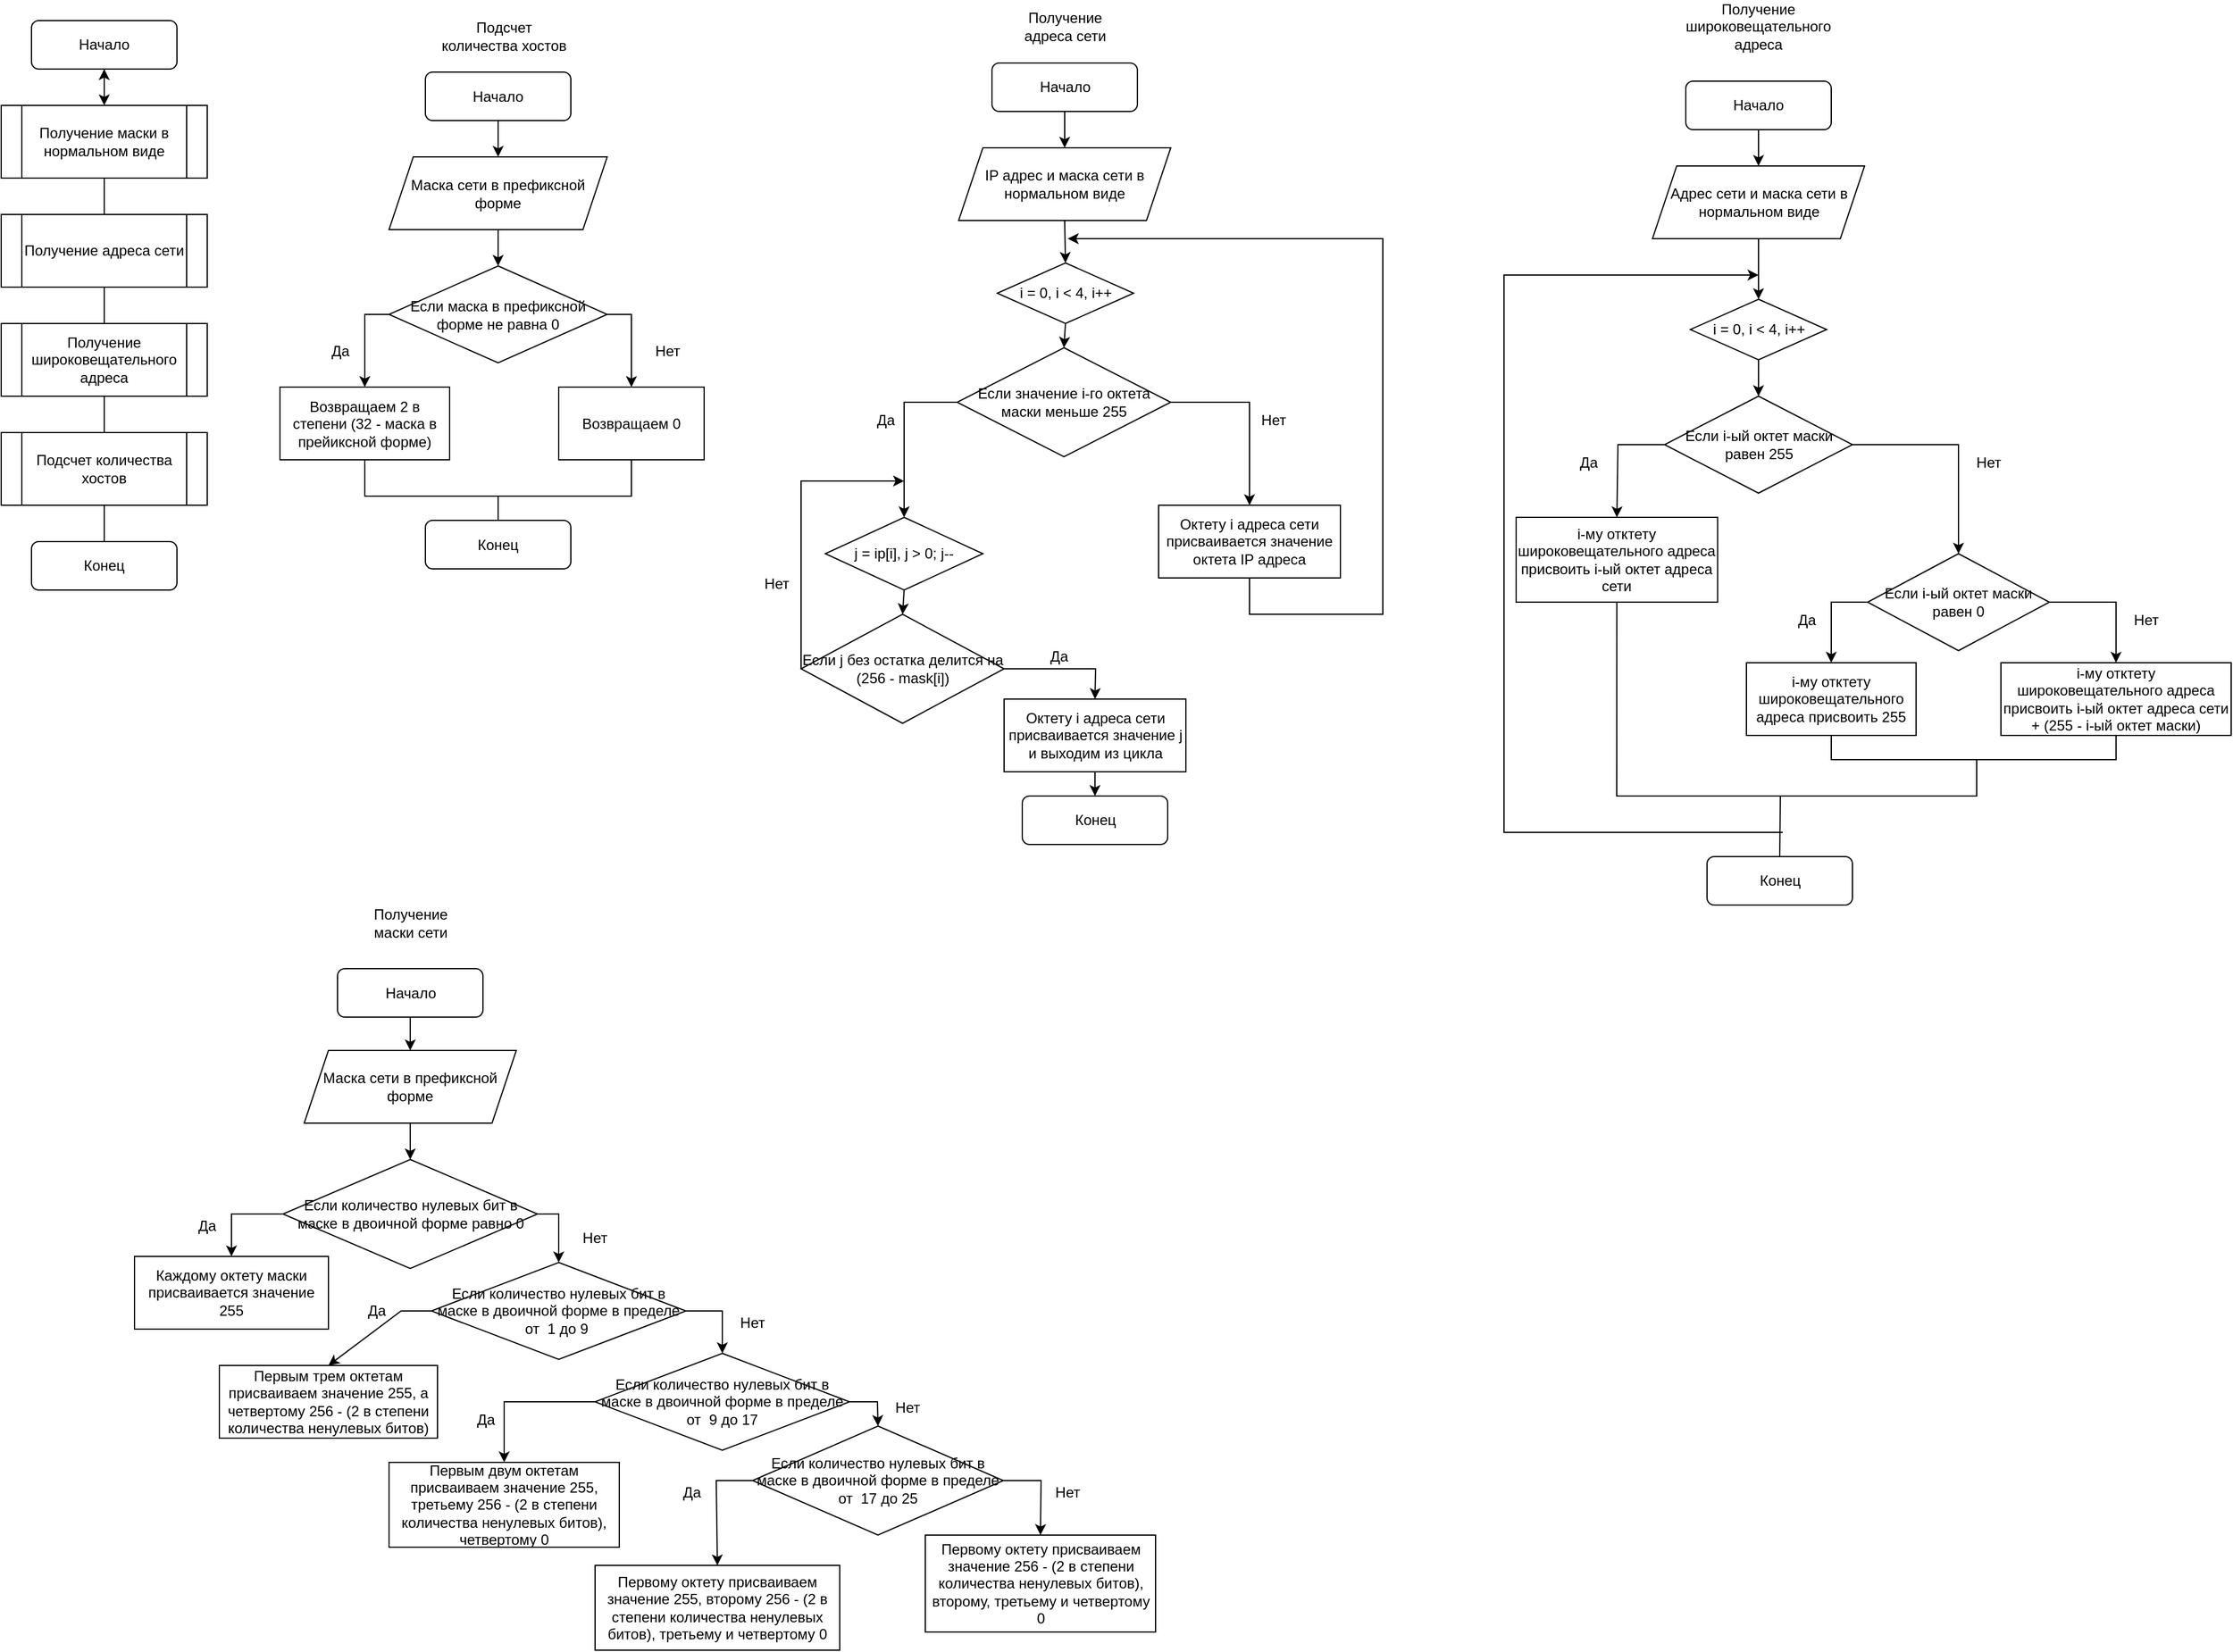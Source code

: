 <mxfile version="20.3.0" type="device"><diagram name="Page-1" id="74e2e168-ea6b-b213-b513-2b3c1d86103e"><mxGraphModel dx="1342" dy="685" grid="1" gridSize="10" guides="1" tooltips="1" connect="1" arrows="1" fold="1" page="1" pageScale="1" pageWidth="1100" pageHeight="850" background="none" math="0" shadow="0"><root><mxCell id="0"/><mxCell id="1" parent="0"/><mxCell id="Ex2SnY1r2sC1dNuO5iLn-2" value="Начало" style="rounded=1;whiteSpace=wrap;html=1;" parent="1" vertex="1"><mxGeometry x="25" y="80" width="120" height="40" as="geometry"/></mxCell><mxCell id="Ex2SnY1r2sC1dNuO5iLn-3" value="Конец" style="rounded=1;whiteSpace=wrap;html=1;" parent="1" vertex="1"><mxGeometry x="25" y="510" width="120" height="40" as="geometry"/></mxCell><mxCell id="o2jK-K7uQTUvRt9IGfOn-25" value="" style="edgeStyle=orthogonalEdgeStyle;rounded=0;orthogonalLoop=1;jettySize=auto;html=1;" parent="1" source="Ex2SnY1r2sC1dNuO5iLn-4" target="Ex2SnY1r2sC1dNuO5iLn-2" edge="1"><mxGeometry relative="1" as="geometry"/></mxCell><mxCell id="Ex2SnY1r2sC1dNuO5iLn-4" value="Получение маски в нормальном виде" style="shape=process;whiteSpace=wrap;html=1;backgroundOutline=1;" parent="1" vertex="1"><mxGeometry y="150" width="170" height="60" as="geometry"/></mxCell><mxCell id="5ubhUYd7nLgKgrZAmA33-1" value="Получение адреса сети" style="shape=process;whiteSpace=wrap;html=1;backgroundOutline=1;" parent="1" vertex="1"><mxGeometry y="240" width="170" height="60" as="geometry"/></mxCell><mxCell id="5ubhUYd7nLgKgrZAmA33-2" value="Получение широковещательного адреса" style="shape=process;whiteSpace=wrap;html=1;backgroundOutline=1;" parent="1" vertex="1"><mxGeometry y="330" width="170" height="60" as="geometry"/></mxCell><mxCell id="5ubhUYd7nLgKgrZAmA33-3" value="Подсчет количества хостов" style="shape=process;whiteSpace=wrap;html=1;backgroundOutline=1;" parent="1" vertex="1"><mxGeometry y="420" width="170" height="60" as="geometry"/></mxCell><mxCell id="o2jK-K7uQTUvRt9IGfOn-1" value="" style="endArrow=classic;html=1;rounded=0;exitX=0.5;exitY=1;exitDx=0;exitDy=0;entryX=0.5;entryY=0;entryDx=0;entryDy=0;" parent="1" source="Ex2SnY1r2sC1dNuO5iLn-2" target="Ex2SnY1r2sC1dNuO5iLn-4" edge="1"><mxGeometry width="50" height="50" relative="1" as="geometry"><mxPoint x="290" y="260" as="sourcePoint"/><mxPoint x="340" y="210" as="targetPoint"/></mxGeometry></mxCell><mxCell id="o2jK-K7uQTUvRt9IGfOn-3" value="" style="endArrow=none;html=1;rounded=0;exitX=0.5;exitY=1;exitDx=0;exitDy=0;entryX=0.5;entryY=0;entryDx=0;entryDy=0;" parent="1" source="Ex2SnY1r2sC1dNuO5iLn-4" target="5ubhUYd7nLgKgrZAmA33-1" edge="1"><mxGeometry width="50" height="50" relative="1" as="geometry"><mxPoint x="210" y="270" as="sourcePoint"/><mxPoint x="260" y="220" as="targetPoint"/></mxGeometry></mxCell><mxCell id="o2jK-K7uQTUvRt9IGfOn-6" value="" style="endArrow=none;html=1;rounded=0;exitX=0.5;exitY=1;exitDx=0;exitDy=0;" parent="1" source="5ubhUYd7nLgKgrZAmA33-1" target="5ubhUYd7nLgKgrZAmA33-2" edge="1"><mxGeometry width="50" height="50" relative="1" as="geometry"><mxPoint x="230" y="390" as="sourcePoint"/><mxPoint x="280" y="340" as="targetPoint"/></mxGeometry></mxCell><mxCell id="o2jK-K7uQTUvRt9IGfOn-7" value="" style="endArrow=none;html=1;rounded=0;exitX=0.5;exitY=1;exitDx=0;exitDy=0;entryX=0.5;entryY=0;entryDx=0;entryDy=0;" parent="1" source="5ubhUYd7nLgKgrZAmA33-2" target="5ubhUYd7nLgKgrZAmA33-3" edge="1"><mxGeometry width="50" height="50" relative="1" as="geometry"><mxPoint x="280" y="420" as="sourcePoint"/><mxPoint x="330" y="370" as="targetPoint"/></mxGeometry></mxCell><mxCell id="o2jK-K7uQTUvRt9IGfOn-8" value="Подсчет количества хостов" style="text;html=1;strokeColor=none;fillColor=none;align=center;verticalAlign=middle;whiteSpace=wrap;rounded=0;" parent="1" vertex="1"><mxGeometry x="360" y="77.5" width="110" height="30" as="geometry"/></mxCell><mxCell id="o2jK-K7uQTUvRt9IGfOn-10" value="Начало" style="rounded=1;whiteSpace=wrap;html=1;" parent="1" vertex="1"><mxGeometry x="350" y="122.5" width="120" height="40" as="geometry"/></mxCell><mxCell id="o2jK-K7uQTUvRt9IGfOn-11" value="Маска сети в префиксной форме" style="shape=parallelogram;perimeter=parallelogramPerimeter;whiteSpace=wrap;html=1;fixedSize=1;" parent="1" vertex="1"><mxGeometry x="320" y="192.5" width="180" height="60" as="geometry"/></mxCell><mxCell id="o2jK-K7uQTUvRt9IGfOn-12" value="Если маска в префиксной форме не равна 0" style="rhombus;whiteSpace=wrap;html=1;" parent="1" vertex="1"><mxGeometry x="320" y="282.5" width="180" height="80" as="geometry"/></mxCell><mxCell id="o2jK-K7uQTUvRt9IGfOn-13" value="Возвращаем 2 в степени (32 - маска в прейиксной форме)" style="rounded=0;whiteSpace=wrap;html=1;" parent="1" vertex="1"><mxGeometry x="230" y="382.5" width="140" height="60" as="geometry"/></mxCell><mxCell id="o2jK-K7uQTUvRt9IGfOn-15" value="Возвращаем 0" style="rounded=0;whiteSpace=wrap;html=1;" parent="1" vertex="1"><mxGeometry x="460" y="382.5" width="120" height="60" as="geometry"/></mxCell><mxCell id="o2jK-K7uQTUvRt9IGfOn-16" value="Получение адреса сети" style="text;html=1;strokeColor=none;fillColor=none;align=center;verticalAlign=middle;whiteSpace=wrap;rounded=0;" parent="1" vertex="1"><mxGeometry x="832.5" y="70" width="90" height="30" as="geometry"/></mxCell><mxCell id="o2jK-K7uQTUvRt9IGfOn-17" value="Начало" style="rounded=1;whiteSpace=wrap;html=1;" parent="1" vertex="1"><mxGeometry x="817.5" y="115" width="120" height="40" as="geometry"/></mxCell><mxCell id="o2jK-K7uQTUvRt9IGfOn-20" value="Конец" style="rounded=1;whiteSpace=wrap;html=1;" parent="1" vertex="1"><mxGeometry x="350" y="492.5" width="120" height="40" as="geometry"/></mxCell><mxCell id="o2jK-K7uQTUvRt9IGfOn-21" value="Конец" style="rounded=1;whiteSpace=wrap;html=1;" parent="1" vertex="1"><mxGeometry x="842.5" y="720" width="120" height="40" as="geometry"/></mxCell><mxCell id="o2jK-K7uQTUvRt9IGfOn-22" value="IP адрес и маска сети в нормальном виде" style="shape=parallelogram;perimeter=parallelogramPerimeter;whiteSpace=wrap;html=1;fixedSize=1;" parent="1" vertex="1"><mxGeometry x="790" y="185" width="175" height="60" as="geometry"/></mxCell><mxCell id="o2jK-K7uQTUvRt9IGfOn-23" value="i = 0, i &amp;lt; 4, i++" style="rhombus;whiteSpace=wrap;html=1;" parent="1" vertex="1"><mxGeometry x="821.88" y="280" width="112.5" height="50" as="geometry"/></mxCell><mxCell id="o2jK-K7uQTUvRt9IGfOn-24" value="Если значение i-го октета маски меньше 255" style="rhombus;whiteSpace=wrap;html=1;" parent="1" vertex="1"><mxGeometry x="788.75" y="350" width="176.25" height="90" as="geometry"/></mxCell><mxCell id="o2jK-K7uQTUvRt9IGfOn-26" value="" style="endArrow=classic;html=1;rounded=0;exitX=0.5;exitY=1;exitDx=0;exitDy=0;entryX=0.5;entryY=0;entryDx=0;entryDy=0;" parent="1" source="o2jK-K7uQTUvRt9IGfOn-10" target="o2jK-K7uQTUvRt9IGfOn-11" edge="1"><mxGeometry width="50" height="50" relative="1" as="geometry"><mxPoint x="540" y="202.5" as="sourcePoint"/><mxPoint x="590" y="152.5" as="targetPoint"/></mxGeometry></mxCell><mxCell id="o2jK-K7uQTUvRt9IGfOn-27" value="" style="endArrow=classic;html=1;rounded=0;exitX=0.5;exitY=1;exitDx=0;exitDy=0;entryX=0.5;entryY=0;entryDx=0;entryDy=0;" parent="1" source="o2jK-K7uQTUvRt9IGfOn-11" target="o2jK-K7uQTUvRt9IGfOn-12" edge="1"><mxGeometry width="50" height="50" relative="1" as="geometry"><mxPoint x="520" y="322.5" as="sourcePoint"/><mxPoint x="570" y="272.5" as="targetPoint"/></mxGeometry></mxCell><mxCell id="o2jK-K7uQTUvRt9IGfOn-28" value="" style="endArrow=classic;html=1;rounded=0;exitX=1;exitY=0.5;exitDx=0;exitDy=0;entryX=0.5;entryY=0;entryDx=0;entryDy=0;" parent="1" source="o2jK-K7uQTUvRt9IGfOn-12" target="o2jK-K7uQTUvRt9IGfOn-15" edge="1"><mxGeometry width="50" height="50" relative="1" as="geometry"><mxPoint x="600" y="322.5" as="sourcePoint"/><mxPoint x="650" y="272.5" as="targetPoint"/><Array as="points"><mxPoint x="520" y="322.5"/></Array></mxGeometry></mxCell><mxCell id="o2jK-K7uQTUvRt9IGfOn-29" value="" style="endArrow=classic;html=1;rounded=0;exitX=0;exitY=0.5;exitDx=0;exitDy=0;entryX=0.5;entryY=0;entryDx=0;entryDy=0;" parent="1" source="o2jK-K7uQTUvRt9IGfOn-12" target="o2jK-K7uQTUvRt9IGfOn-13" edge="1"><mxGeometry width="50" height="50" relative="1" as="geometry"><mxPoint x="210" y="332.5" as="sourcePoint"/><mxPoint x="260" y="282.5" as="targetPoint"/><Array as="points"><mxPoint x="300" y="322.5"/></Array></mxGeometry></mxCell><mxCell id="o2jK-K7uQTUvRt9IGfOn-30" value="" style="endArrow=none;html=1;rounded=0;exitX=0.5;exitY=1;exitDx=0;exitDy=0;entryX=0.5;entryY=0;entryDx=0;entryDy=0;" parent="1" source="o2jK-K7uQTUvRt9IGfOn-13" target="o2jK-K7uQTUvRt9IGfOn-20" edge="1"><mxGeometry width="50" height="50" relative="1" as="geometry"><mxPoint x="400" y="512.5" as="sourcePoint"/><mxPoint x="450" y="462.5" as="targetPoint"/><Array as="points"><mxPoint x="300" y="472.5"/><mxPoint x="410" y="472.5"/></Array></mxGeometry></mxCell><mxCell id="o2jK-K7uQTUvRt9IGfOn-31" value="" style="endArrow=none;html=1;rounded=0;exitX=0.5;exitY=1;exitDx=0;exitDy=0;entryX=0.5;entryY=0;entryDx=0;entryDy=0;" parent="1" source="o2jK-K7uQTUvRt9IGfOn-15" target="o2jK-K7uQTUvRt9IGfOn-20" edge="1"><mxGeometry width="50" height="50" relative="1" as="geometry"><mxPoint x="530" y="582.5" as="sourcePoint"/><mxPoint x="580" y="532.5" as="targetPoint"/><Array as="points"><mxPoint x="520" y="472.5"/><mxPoint x="410" y="472.5"/></Array></mxGeometry></mxCell><mxCell id="o2jK-K7uQTUvRt9IGfOn-33" value="" style="endArrow=classic;html=1;rounded=0;exitX=0.5;exitY=1;exitDx=0;exitDy=0;entryX=0.5;entryY=0;entryDx=0;entryDy=0;" parent="1" source="o2jK-K7uQTUvRt9IGfOn-17" target="o2jK-K7uQTUvRt9IGfOn-22" edge="1"><mxGeometry width="50" height="50" relative="1" as="geometry"><mxPoint x="862.5" y="335" as="sourcePoint"/><mxPoint x="912.5" y="285" as="targetPoint"/></mxGeometry></mxCell><mxCell id="o2jK-K7uQTUvRt9IGfOn-34" value="" style="endArrow=classic;html=1;rounded=0;exitX=0.5;exitY=1;exitDx=0;exitDy=0;entryX=0.5;entryY=0;entryDx=0;entryDy=0;" parent="1" source="o2jK-K7uQTUvRt9IGfOn-22" target="o2jK-K7uQTUvRt9IGfOn-23" edge="1"><mxGeometry width="50" height="50" relative="1" as="geometry"><mxPoint x="995" y="310" as="sourcePoint"/><mxPoint x="1045" y="260" as="targetPoint"/></mxGeometry></mxCell><mxCell id="o2jK-K7uQTUvRt9IGfOn-35" value="" style="endArrow=classic;html=1;rounded=0;exitX=0.5;exitY=1;exitDx=0;exitDy=0;entryX=0.5;entryY=0;entryDx=0;entryDy=0;" parent="1" source="o2jK-K7uQTUvRt9IGfOn-23" target="o2jK-K7uQTUvRt9IGfOn-24" edge="1"><mxGeometry width="50" height="50" relative="1" as="geometry"><mxPoint x="975" y="360" as="sourcePoint"/><mxPoint x="1025" y="310" as="targetPoint"/></mxGeometry></mxCell><mxCell id="o2jK-K7uQTUvRt9IGfOn-36" value="Да" style="text;html=1;strokeColor=none;fillColor=none;align=center;verticalAlign=middle;whiteSpace=wrap;rounded=0;" parent="1" vertex="1"><mxGeometry x="250" y="337.5" width="60" height="30" as="geometry"/></mxCell><mxCell id="o2jK-K7uQTUvRt9IGfOn-39" value="Нет" style="text;html=1;strokeColor=none;fillColor=none;align=center;verticalAlign=middle;whiteSpace=wrap;rounded=0;" parent="1" vertex="1"><mxGeometry x="520" y="337.5" width="60" height="30" as="geometry"/></mxCell><mxCell id="o2jK-K7uQTUvRt9IGfOn-40" value="Октету i адреса сети присваивается значение октета IP адреса" style="rounded=0;whiteSpace=wrap;html=1;" parent="1" vertex="1"><mxGeometry x="955" y="480" width="150" height="60" as="geometry"/></mxCell><mxCell id="o2jK-K7uQTUvRt9IGfOn-41" value="" style="endArrow=classic;html=1;rounded=0;exitX=1;exitY=0.5;exitDx=0;exitDy=0;entryX=0.5;entryY=0;entryDx=0;entryDy=0;" parent="1" source="o2jK-K7uQTUvRt9IGfOn-24" target="o2jK-K7uQTUvRt9IGfOn-40" edge="1"><mxGeometry width="50" height="50" relative="1" as="geometry"><mxPoint x="1135" y="400" as="sourcePoint"/><mxPoint x="1185" y="350" as="targetPoint"/><Array as="points"><mxPoint x="1030" y="395"/></Array></mxGeometry></mxCell><mxCell id="o2jK-K7uQTUvRt9IGfOn-42" value="" style="endArrow=classic;html=1;rounded=0;exitX=0;exitY=0.5;exitDx=0;exitDy=0;entryX=0.5;entryY=0;entryDx=0;entryDy=0;" parent="1" source="o2jK-K7uQTUvRt9IGfOn-24" target="o2jK-K7uQTUvRt9IGfOn-45" edge="1"><mxGeometry width="50" height="50" relative="1" as="geometry"><mxPoint x="730" y="480" as="sourcePoint"/><mxPoint x="740" y="440" as="targetPoint"/><Array as="points"><mxPoint x="745" y="395"/></Array></mxGeometry></mxCell><mxCell id="o2jK-K7uQTUvRt9IGfOn-43" value="Нет" style="text;html=1;strokeColor=none;fillColor=none;align=center;verticalAlign=middle;whiteSpace=wrap;rounded=0;" parent="1" vertex="1"><mxGeometry x="1020" y="395" width="60" height="30" as="geometry"/></mxCell><mxCell id="o2jK-K7uQTUvRt9IGfOn-44" value="Да" style="text;html=1;strokeColor=none;fillColor=none;align=center;verticalAlign=middle;whiteSpace=wrap;rounded=0;" parent="1" vertex="1"><mxGeometry x="700" y="395" width="60" height="30" as="geometry"/></mxCell><mxCell id="o2jK-K7uQTUvRt9IGfOn-45" value="j = ip[i], j &amp;gt; 0; j--" style="rhombus;whiteSpace=wrap;html=1;" parent="1" vertex="1"><mxGeometry x="680" y="490" width="130" height="60" as="geometry"/></mxCell><mxCell id="o2jK-K7uQTUvRt9IGfOn-47" value="Если j без остатка делится на (256 - mask[i])" style="rhombus;whiteSpace=wrap;html=1;" parent="1" vertex="1"><mxGeometry x="660" y="570" width="167.5" height="90" as="geometry"/></mxCell><mxCell id="o2jK-K7uQTUvRt9IGfOn-49" value="Октету i адреса сети присваивается значение j и выходим из цикла" style="rounded=0;whiteSpace=wrap;html=1;" parent="1" vertex="1"><mxGeometry x="827.5" y="640" width="150" height="60" as="geometry"/></mxCell><mxCell id="o2jK-K7uQTUvRt9IGfOn-51" value="" style="endArrow=classic;html=1;rounded=0;exitX=0.5;exitY=1;exitDx=0;exitDy=0;entryX=0.5;entryY=0;entryDx=0;entryDy=0;" parent="1" source="o2jK-K7uQTUvRt9IGfOn-45" target="o2jK-K7uQTUvRt9IGfOn-47" edge="1"><mxGeometry width="50" height="50" relative="1" as="geometry"><mxPoint x="820" y="590" as="sourcePoint"/><mxPoint x="870" y="540" as="targetPoint"/></mxGeometry></mxCell><mxCell id="o2jK-K7uQTUvRt9IGfOn-54" value="" style="endArrow=classic;html=1;rounded=0;exitX=1;exitY=0.5;exitDx=0;exitDy=0;entryX=0.5;entryY=0;entryDx=0;entryDy=0;" parent="1" source="o2jK-K7uQTUvRt9IGfOn-47" target="o2jK-K7uQTUvRt9IGfOn-49" edge="1"><mxGeometry width="50" height="50" relative="1" as="geometry"><mxPoint x="470" y="630" as="sourcePoint"/><mxPoint x="520" y="580" as="targetPoint"/><Array as="points"><mxPoint x="903" y="615"/></Array></mxGeometry></mxCell><mxCell id="o2jK-K7uQTUvRt9IGfOn-55" value="Да" style="text;html=1;strokeColor=none;fillColor=none;align=center;verticalAlign=middle;whiteSpace=wrap;rounded=0;" parent="1" vertex="1"><mxGeometry x="842.5" y="590" width="60" height="30" as="geometry"/></mxCell><mxCell id="o2jK-K7uQTUvRt9IGfOn-56" value="" style="endArrow=classic;html=1;rounded=0;exitX=0;exitY=0.5;exitDx=0;exitDy=0;" parent="1" source="o2jK-K7uQTUvRt9IGfOn-47" edge="1"><mxGeometry width="50" height="50" relative="1" as="geometry"><mxPoint x="860" y="600" as="sourcePoint"/><mxPoint x="745" y="460" as="targetPoint"/><Array as="points"><mxPoint x="660" y="460"/></Array></mxGeometry></mxCell><mxCell id="o2jK-K7uQTUvRt9IGfOn-58" value="Нет" style="text;html=1;strokeColor=none;fillColor=none;align=center;verticalAlign=middle;whiteSpace=wrap;rounded=0;" parent="1" vertex="1"><mxGeometry x="610" y="530" width="60" height="30" as="geometry"/></mxCell><mxCell id="RQiY_UEvEzpuqHzF9m0B-1" value="Получение широковещательного адреса" style="text;html=1;strokeColor=none;fillColor=none;align=center;verticalAlign=middle;whiteSpace=wrap;rounded=0;" parent="1" vertex="1"><mxGeometry x="1405" y="70" width="90" height="30" as="geometry"/></mxCell><mxCell id="RQiY_UEvEzpuqHzF9m0B-2" value="Начало" style="rounded=1;whiteSpace=wrap;html=1;" parent="1" vertex="1"><mxGeometry x="1390" y="130" width="120" height="40" as="geometry"/></mxCell><mxCell id="RQiY_UEvEzpuqHzF9m0B-3" value="Адрес сети и маска сети в нормальном виде" style="shape=parallelogram;perimeter=parallelogramPerimeter;whiteSpace=wrap;html=1;fixedSize=1;" parent="1" vertex="1"><mxGeometry x="1362.5" y="200" width="175" height="60" as="geometry"/></mxCell><mxCell id="RQiY_UEvEzpuqHzF9m0B-4" value="" style="endArrow=classic;html=1;rounded=0;exitX=0.5;exitY=1;exitDx=0;exitDy=0;" parent="1" source="o2jK-K7uQTUvRt9IGfOn-40" edge="1"><mxGeometry width="50" height="50" relative="1" as="geometry"><mxPoint x="1220" y="540" as="sourcePoint"/><mxPoint x="880" y="260" as="targetPoint"/><Array as="points"><mxPoint x="1030" y="570"/><mxPoint x="1140" y="570"/><mxPoint x="1140" y="260"/></Array></mxGeometry></mxCell><mxCell id="RQiY_UEvEzpuqHzF9m0B-5" value="Если i-ый октет маски равен 255" style="rhombus;whiteSpace=wrap;html=1;" parent="1" vertex="1"><mxGeometry x="1372.5" y="390" width="155" height="80" as="geometry"/></mxCell><mxCell id="RQiY_UEvEzpuqHzF9m0B-6" value="i = 0, i &amp;lt; 4, i++" style="rhombus;whiteSpace=wrap;html=1;" parent="1" vertex="1"><mxGeometry x="1393.75" y="310" width="112.5" height="50" as="geometry"/></mxCell><mxCell id="RQiY_UEvEzpuqHzF9m0B-7" value="" style="endArrow=classic;html=1;rounded=0;exitX=0.5;exitY=1;exitDx=0;exitDy=0;entryX=0.5;entryY=0;entryDx=0;entryDy=0;" parent="1" source="RQiY_UEvEzpuqHzF9m0B-2" target="RQiY_UEvEzpuqHzF9m0B-3" edge="1"><mxGeometry width="50" height="50" relative="1" as="geometry"><mxPoint x="1270" y="200" as="sourcePoint"/><mxPoint x="1320" y="150" as="targetPoint"/></mxGeometry></mxCell><mxCell id="RQiY_UEvEzpuqHzF9m0B-8" value="" style="endArrow=classic;html=1;rounded=0;exitX=0.5;exitY=1;exitDx=0;exitDy=0;entryX=0.5;entryY=0;entryDx=0;entryDy=0;" parent="1" source="RQiY_UEvEzpuqHzF9m0B-3" target="RQiY_UEvEzpuqHzF9m0B-6" edge="1"><mxGeometry width="50" height="50" relative="1" as="geometry"><mxPoint x="1270" y="300" as="sourcePoint"/><mxPoint x="1320" y="250" as="targetPoint"/></mxGeometry></mxCell><mxCell id="RQiY_UEvEzpuqHzF9m0B-9" value="" style="endArrow=classic;html=1;rounded=0;exitX=0.5;exitY=1;exitDx=0;exitDy=0;entryX=0.5;entryY=0;entryDx=0;entryDy=0;" parent="1" source="RQiY_UEvEzpuqHzF9m0B-6" target="RQiY_UEvEzpuqHzF9m0B-5" edge="1"><mxGeometry width="50" height="50" relative="1" as="geometry"><mxPoint x="1270" y="390" as="sourcePoint"/><mxPoint x="1320" y="340" as="targetPoint"/></mxGeometry></mxCell><mxCell id="RQiY_UEvEzpuqHzF9m0B-10" value="" style="endArrow=classic;html=1;rounded=0;exitX=0;exitY=0.5;exitDx=0;exitDy=0;entryX=0.5;entryY=0;entryDx=0;entryDy=0;" parent="1" source="RQiY_UEvEzpuqHzF9m0B-5" target="RQiY_UEvEzpuqHzF9m0B-11" edge="1"><mxGeometry width="50" height="50" relative="1" as="geometry"><mxPoint x="1320" y="500" as="sourcePoint"/><mxPoint x="1340" y="510" as="targetPoint"/><Array as="points"><mxPoint x="1334" y="430"/></Array></mxGeometry></mxCell><mxCell id="RQiY_UEvEzpuqHzF9m0B-11" value="i-му отктету широковещательного адреса присвоить i-ый октет адреса сети" style="rounded=0;whiteSpace=wrap;html=1;" parent="1" vertex="1"><mxGeometry x="1250" y="490" width="166.25" height="70" as="geometry"/></mxCell><mxCell id="RQiY_UEvEzpuqHzF9m0B-12" value="Да" style="text;html=1;strokeColor=none;fillColor=none;align=center;verticalAlign=middle;whiteSpace=wrap;rounded=0;" parent="1" vertex="1"><mxGeometry x="1280" y="430" width="60" height="30" as="geometry"/></mxCell><mxCell id="RQiY_UEvEzpuqHzF9m0B-13" value="Если i-ый октет маски равен 0" style="rhombus;whiteSpace=wrap;html=1;" parent="1" vertex="1"><mxGeometry x="1540" y="520" width="150" height="80" as="geometry"/></mxCell><mxCell id="RQiY_UEvEzpuqHzF9m0B-14" value="" style="endArrow=classic;html=1;rounded=0;exitX=1;exitY=0.5;exitDx=0;exitDy=0;entryX=0.5;entryY=0;entryDx=0;entryDy=0;" parent="1" source="RQiY_UEvEzpuqHzF9m0B-5" target="RQiY_UEvEzpuqHzF9m0B-13" edge="1"><mxGeometry width="50" height="50" relative="1" as="geometry"><mxPoint x="1570" y="440" as="sourcePoint"/><mxPoint x="1620" y="390" as="targetPoint"/><Array as="points"><mxPoint x="1615" y="430"/></Array></mxGeometry></mxCell><mxCell id="RQiY_UEvEzpuqHzF9m0B-15" value="Нет" style="text;html=1;strokeColor=none;fillColor=none;align=center;verticalAlign=middle;whiteSpace=wrap;rounded=0;" parent="1" vertex="1"><mxGeometry x="1610" y="430" width="60" height="30" as="geometry"/></mxCell><mxCell id="RQiY_UEvEzpuqHzF9m0B-16" value="" style="endArrow=classic;html=1;rounded=0;exitX=0;exitY=0.5;exitDx=0;exitDy=0;entryX=0.5;entryY=0;entryDx=0;entryDy=0;" parent="1" source="RQiY_UEvEzpuqHzF9m0B-13" target="RQiY_UEvEzpuqHzF9m0B-18" edge="1"><mxGeometry width="50" height="50" relative="1" as="geometry"><mxPoint x="1500" y="650" as="sourcePoint"/><mxPoint x="1510" y="650" as="targetPoint"/><Array as="points"><mxPoint x="1510" y="560"/></Array></mxGeometry></mxCell><mxCell id="RQiY_UEvEzpuqHzF9m0B-17" value="" style="endArrow=classic;html=1;rounded=0;exitX=1;exitY=0.5;exitDx=0;exitDy=0;entryX=0.5;entryY=0;entryDx=0;entryDy=0;" parent="1" source="RQiY_UEvEzpuqHzF9m0B-13" target="d8Al8UKKFzt-fsGK1zT9-1" edge="1"><mxGeometry width="50" height="50" relative="1" as="geometry"><mxPoint x="1680" y="710" as="sourcePoint"/><mxPoint x="1745" y="610" as="targetPoint"/><Array as="points"><mxPoint x="1745" y="560"/></Array></mxGeometry></mxCell><mxCell id="RQiY_UEvEzpuqHzF9m0B-18" value="i-му отктету широковещательного адреса присвоить 255" style="rounded=0;whiteSpace=wrap;html=1;" parent="1" vertex="1"><mxGeometry x="1440" y="610" width="140" height="60" as="geometry"/></mxCell><mxCell id="RQiY_UEvEzpuqHzF9m0B-20" value="Да" style="text;html=1;strokeColor=none;fillColor=none;align=center;verticalAlign=middle;whiteSpace=wrap;rounded=0;" parent="1" vertex="1"><mxGeometry x="1460" y="560" width="60" height="30" as="geometry"/></mxCell><mxCell id="RQiY_UEvEzpuqHzF9m0B-21" value="Нет" style="text;html=1;strokeColor=none;fillColor=none;align=center;verticalAlign=middle;whiteSpace=wrap;rounded=0;" parent="1" vertex="1"><mxGeometry x="1740" y="560" width="60" height="30" as="geometry"/></mxCell><mxCell id="RQiY_UEvEzpuqHzF9m0B-22" value="Конец" style="rounded=1;whiteSpace=wrap;html=1;" parent="1" vertex="1"><mxGeometry x="1407.5" y="770" width="120" height="40" as="geometry"/></mxCell><mxCell id="RQiY_UEvEzpuqHzF9m0B-23" value="" style="endArrow=none;html=1;rounded=0;exitX=0.5;exitY=1;exitDx=0;exitDy=0;entryX=0.5;entryY=0;entryDx=0;entryDy=0;" parent="1" source="RQiY_UEvEzpuqHzF9m0B-11" target="RQiY_UEvEzpuqHzF9m0B-22" edge="1"><mxGeometry width="50" height="50" relative="1" as="geometry"><mxPoint x="1180" y="710" as="sourcePoint"/><mxPoint x="1230" y="660" as="targetPoint"/><Array as="points"><mxPoint x="1333" y="720"/><mxPoint x="1468" y="720"/></Array></mxGeometry></mxCell><mxCell id="RQiY_UEvEzpuqHzF9m0B-25" value="" style="endArrow=none;html=1;rounded=0;exitX=0.5;exitY=1;exitDx=0;exitDy=0;entryX=0.5;entryY=0;entryDx=0;entryDy=0;" parent="1" source="5ubhUYd7nLgKgrZAmA33-3" target="Ex2SnY1r2sC1dNuO5iLn-3" edge="1"><mxGeometry width="50" height="50" relative="1" as="geometry"><mxPoint x="540" y="610" as="sourcePoint"/><mxPoint x="590" y="560" as="targetPoint"/></mxGeometry></mxCell><mxCell id="RQiY_UEvEzpuqHzF9m0B-26" value="" style="endArrow=none;html=1;rounded=0;exitX=0.5;exitY=1;exitDx=0;exitDy=0;" parent="1" source="d8Al8UKKFzt-fsGK1zT9-1" edge="1"><mxGeometry width="50" height="50" relative="1" as="geometry"><mxPoint x="1745" y="670" as="sourcePoint"/><mxPoint x="1460" y="720" as="targetPoint"/><Array as="points"><mxPoint x="1745" y="690"/><mxPoint x="1630" y="690"/><mxPoint x="1630" y="720"/></Array></mxGeometry></mxCell><mxCell id="RQiY_UEvEzpuqHzF9m0B-27" value="" style="endArrow=classic;html=1;rounded=0;" parent="1" edge="1"><mxGeometry width="50" height="50" relative="1" as="geometry"><mxPoint x="1470" y="750" as="sourcePoint"/><mxPoint x="1450" y="290" as="targetPoint"/><Array as="points"><mxPoint x="1240" y="750"/><mxPoint x="1240" y="290"/></Array></mxGeometry></mxCell><mxCell id="RQiY_UEvEzpuqHzF9m0B-30" value="" style="endArrow=none;html=1;rounded=0;exitX=0.5;exitY=1;exitDx=0;exitDy=0;" parent="1" source="RQiY_UEvEzpuqHzF9m0B-18" edge="1"><mxGeometry width="50" height="50" relative="1" as="geometry"><mxPoint x="1600" y="810" as="sourcePoint"/><mxPoint x="1630" y="690" as="targetPoint"/><Array as="points"><mxPoint x="1510" y="690"/></Array></mxGeometry></mxCell><mxCell id="FxIFwPnxs7dNNlZMH_37-4" value="Получение маски сети" style="text;html=1;strokeColor=none;fillColor=none;align=center;verticalAlign=middle;whiteSpace=wrap;rounded=0;" parent="1" vertex="1"><mxGeometry x="292.5" y="810" width="90" height="30" as="geometry"/></mxCell><mxCell id="FxIFwPnxs7dNNlZMH_37-5" value="Начало" style="rounded=1;whiteSpace=wrap;html=1;" parent="1" vertex="1"><mxGeometry x="277.5" y="862.5" width="120" height="40" as="geometry"/></mxCell><mxCell id="FxIFwPnxs7dNNlZMH_37-6" value="Маска сети в префиксной форме" style="shape=parallelogram;perimeter=parallelogramPerimeter;whiteSpace=wrap;html=1;fixedSize=1;" parent="1" vertex="1"><mxGeometry x="250" y="930" width="175" height="60" as="geometry"/></mxCell><mxCell id="FxIFwPnxs7dNNlZMH_37-7" value="" style="endArrow=classic;html=1;rounded=0;exitX=0.5;exitY=1;exitDx=0;exitDy=0;entryX=0.5;entryY=0;entryDx=0;entryDy=0;" parent="1" source="FxIFwPnxs7dNNlZMH_37-5" target="FxIFwPnxs7dNNlZMH_37-6" edge="1"><mxGeometry width="50" height="50" relative="1" as="geometry"><mxPoint x="347.5" y="1090" as="sourcePoint"/><mxPoint x="397.5" y="1040" as="targetPoint"/></mxGeometry></mxCell><mxCell id="FxIFwPnxs7dNNlZMH_37-8" value="Если количество нулевых бит в маске в двоичной форме равно 0" style="rhombus;whiteSpace=wrap;html=1;" parent="1" vertex="1"><mxGeometry x="232.5" y="1020" width="210" height="90" as="geometry"/></mxCell><mxCell id="FxIFwPnxs7dNNlZMH_37-9" value="" style="endArrow=classic;html=1;rounded=0;exitX=0.5;exitY=1;exitDx=0;exitDy=0;entryX=0.5;entryY=0;entryDx=0;entryDy=0;" parent="1" source="FxIFwPnxs7dNNlZMH_37-6" target="FxIFwPnxs7dNNlZMH_37-8" edge="1"><mxGeometry width="50" height="50" relative="1" as="geometry"><mxPoint x="110" y="1100" as="sourcePoint"/><mxPoint x="160" y="1050" as="targetPoint"/></mxGeometry></mxCell><mxCell id="FxIFwPnxs7dNNlZMH_37-10" value="Каждому октету маски присваивается значение 255" style="rounded=0;whiteSpace=wrap;html=1;" parent="1" vertex="1"><mxGeometry x="110" y="1100" width="160" height="60" as="geometry"/></mxCell><mxCell id="FxIFwPnxs7dNNlZMH_37-11" value="Если количество нулевых бит в маске в двоичной форме в пределе от&amp;nbsp; 1 до 9&amp;nbsp;" style="rhombus;whiteSpace=wrap;html=1;" parent="1" vertex="1"><mxGeometry x="355" y="1105" width="210" height="80" as="geometry"/></mxCell><mxCell id="FxIFwPnxs7dNNlZMH_37-12" value="" style="endArrow=classic;html=1;rounded=0;exitX=1;exitY=0.5;exitDx=0;exitDy=0;entryX=0.5;entryY=0;entryDx=0;entryDy=0;" parent="1" source="FxIFwPnxs7dNNlZMH_37-8" target="FxIFwPnxs7dNNlZMH_37-11" edge="1"><mxGeometry width="50" height="50" relative="1" as="geometry"><mxPoint x="540" y="1070" as="sourcePoint"/><mxPoint x="590" y="1020" as="targetPoint"/><Array as="points"><mxPoint x="460" y="1065"/></Array></mxGeometry></mxCell><mxCell id="FxIFwPnxs7dNNlZMH_37-13" value="Нет" style="text;html=1;strokeColor=none;fillColor=none;align=center;verticalAlign=middle;whiteSpace=wrap;rounded=0;" parent="1" vertex="1"><mxGeometry x="460" y="1070" width="60" height="30" as="geometry"/></mxCell><mxCell id="FxIFwPnxs7dNNlZMH_37-14" value="" style="endArrow=classic;html=1;rounded=0;exitX=0;exitY=0.5;exitDx=0;exitDy=0;entryX=0.5;entryY=0;entryDx=0;entryDy=0;" parent="1" source="FxIFwPnxs7dNNlZMH_37-8" target="FxIFwPnxs7dNNlZMH_37-10" edge="1"><mxGeometry width="50" height="50" relative="1" as="geometry"><mxPoint x="80" y="1050" as="sourcePoint"/><mxPoint x="130" y="1000" as="targetPoint"/><Array as="points"><mxPoint x="190" y="1065"/></Array></mxGeometry></mxCell><mxCell id="FxIFwPnxs7dNNlZMH_37-15" value="Да" style="text;html=1;strokeColor=none;fillColor=none;align=center;verticalAlign=middle;whiteSpace=wrap;rounded=0;" parent="1" vertex="1"><mxGeometry x="140" y="1060" width="60" height="30" as="geometry"/></mxCell><mxCell id="FxIFwPnxs7dNNlZMH_37-16" value="Если количество нулевых бит в маске в двоичной форме в пределе от&amp;nbsp; 9 до 17" style="rhombus;whiteSpace=wrap;html=1;" parent="1" vertex="1"><mxGeometry x="490" y="1180" width="210" height="80" as="geometry"/></mxCell><mxCell id="FxIFwPnxs7dNNlZMH_37-17" value="Первым трем октетам присваиваем значение 255, а четвертому 256 - (2 в степени количества ненулевых битов)" style="rounded=0;whiteSpace=wrap;html=1;" parent="1" vertex="1"><mxGeometry x="180" y="1190" width="180" height="60" as="geometry"/></mxCell><mxCell id="FxIFwPnxs7dNNlZMH_37-18" value="" style="endArrow=classic;html=1;rounded=0;exitX=0;exitY=0.5;exitDx=0;exitDy=0;entryX=0.5;entryY=0;entryDx=0;entryDy=0;" parent="1" source="FxIFwPnxs7dNNlZMH_37-11" target="FxIFwPnxs7dNNlZMH_37-17" edge="1"><mxGeometry width="50" height="50" relative="1" as="geometry"><mxPoint x="400" y="1280" as="sourcePoint"/><mxPoint x="450" y="1230" as="targetPoint"/><Array as="points"><mxPoint x="330" y="1145"/></Array></mxGeometry></mxCell><mxCell id="FxIFwPnxs7dNNlZMH_37-19" value="Да" style="text;html=1;strokeColor=none;fillColor=none;align=center;verticalAlign=middle;whiteSpace=wrap;rounded=0;" parent="1" vertex="1"><mxGeometry x="280" y="1130" width="60" height="30" as="geometry"/></mxCell><mxCell id="FxIFwPnxs7dNNlZMH_37-20" value="" style="endArrow=classic;html=1;rounded=0;exitX=1;exitY=0.5;exitDx=0;exitDy=0;entryX=0.5;entryY=0;entryDx=0;entryDy=0;" parent="1" source="FxIFwPnxs7dNNlZMH_37-11" target="FxIFwPnxs7dNNlZMH_37-16" edge="1"><mxGeometry width="50" height="50" relative="1" as="geometry"><mxPoint x="630" y="1210" as="sourcePoint"/><mxPoint x="680" y="1160" as="targetPoint"/><Array as="points"><mxPoint x="595" y="1145"/></Array></mxGeometry></mxCell><mxCell id="FxIFwPnxs7dNNlZMH_37-23" value="Нет" style="text;html=1;strokeColor=none;fillColor=none;align=center;verticalAlign=middle;whiteSpace=wrap;rounded=0;" parent="1" vertex="1"><mxGeometry x="590" y="1140" width="60" height="30" as="geometry"/></mxCell><mxCell id="FxIFwPnxs7dNNlZMH_37-24" value="Если количество нулевых бит в маске в двоичной форме в пределе от&amp;nbsp; 17 до 25" style="rhombus;whiteSpace=wrap;html=1;" parent="1" vertex="1"><mxGeometry x="620" y="1240" width="206.87" height="90" as="geometry"/></mxCell><mxCell id="FxIFwPnxs7dNNlZMH_37-25" value="" style="endArrow=classic;html=1;rounded=0;exitX=1;exitY=0.5;exitDx=0;exitDy=0;entryX=0.5;entryY=0;entryDx=0;entryDy=0;" parent="1" source="FxIFwPnxs7dNNlZMH_37-16" target="FxIFwPnxs7dNNlZMH_37-24" edge="1"><mxGeometry width="50" height="50" relative="1" as="geometry"><mxPoint x="713.12" y="1225" as="sourcePoint"/><mxPoint x="743.12" y="1270" as="targetPoint"/><Array as="points"><mxPoint x="723" y="1220"/></Array></mxGeometry></mxCell><mxCell id="FxIFwPnxs7dNNlZMH_37-26" value="Нет" style="text;html=1;strokeColor=none;fillColor=none;align=center;verticalAlign=middle;whiteSpace=wrap;rounded=0;" parent="1" vertex="1"><mxGeometry x="717.5" y="1210" width="60" height="30" as="geometry"/></mxCell><mxCell id="FxIFwPnxs7dNNlZMH_37-27" value="Первым двум октетам присваиваем значение 255, третьему 256 - (2 в степени количества ненулевых битов), четвертому 0" style="rounded=0;whiteSpace=wrap;html=1;" parent="1" vertex="1"><mxGeometry x="320" y="1270" width="190" height="70" as="geometry"/></mxCell><mxCell id="FxIFwPnxs7dNNlZMH_37-28" value="" style="endArrow=classic;html=1;rounded=0;exitX=0;exitY=0.5;exitDx=0;exitDy=0;entryX=0.5;entryY=0;entryDx=0;entryDy=0;exitPerimeter=0;" parent="1" source="FxIFwPnxs7dNNlZMH_37-16" target="FxIFwPnxs7dNNlZMH_37-27" edge="1"><mxGeometry width="50" height="50" relative="1" as="geometry"><mxPoint x="530" y="1235" as="sourcePoint"/><mxPoint x="580" y="1320" as="targetPoint"/><Array as="points"><mxPoint x="415" y="1220"/></Array></mxGeometry></mxCell><mxCell id="FxIFwPnxs7dNNlZMH_37-29" value="Да" style="text;html=1;strokeColor=none;fillColor=none;align=center;verticalAlign=middle;whiteSpace=wrap;rounded=0;" parent="1" vertex="1"><mxGeometry x="370" y="1220" width="60" height="30" as="geometry"/></mxCell><mxCell id="FxIFwPnxs7dNNlZMH_37-30" value="Первому октету присваиваем значение 255, второму 256 - (2 в степени количества ненулевых битов), третьему и четвертому 0" style="rounded=0;whiteSpace=wrap;html=1;" parent="1" vertex="1"><mxGeometry x="490" y="1355" width="201.88" height="70" as="geometry"/></mxCell><mxCell id="FxIFwPnxs7dNNlZMH_37-31" value="" style="endArrow=classic;html=1;rounded=0;exitX=0;exitY=0.5;exitDx=0;exitDy=0;entryX=0.5;entryY=0;entryDx=0;entryDy=0;" parent="1" source="FxIFwPnxs7dNNlZMH_37-24" target="FxIFwPnxs7dNNlZMH_37-30" edge="1"><mxGeometry width="50" height="50" relative="1" as="geometry"><mxPoint x="661.88" y="1340" as="sourcePoint"/><mxPoint x="711.88" y="1425" as="targetPoint"/><Array as="points"><mxPoint x="590" y="1285"/></Array></mxGeometry></mxCell><mxCell id="FxIFwPnxs7dNNlZMH_37-32" value="Да" style="text;html=1;strokeColor=none;fillColor=none;align=center;verticalAlign=middle;whiteSpace=wrap;rounded=0;" parent="1" vertex="1"><mxGeometry x="540" y="1280" width="60" height="30" as="geometry"/></mxCell><mxCell id="FxIFwPnxs7dNNlZMH_37-33" value="Первому октету присваиваем значение 256 - (2 в степени количества ненулевых битов), второму, третьему и четвертому 0" style="rounded=0;whiteSpace=wrap;html=1;" parent="1" vertex="1"><mxGeometry x="762.5" y="1330" width="190" height="80" as="geometry"/></mxCell><mxCell id="FxIFwPnxs7dNNlZMH_37-34" value="" style="endArrow=classic;html=1;rounded=0;exitX=1;exitY=0.5;exitDx=0;exitDy=0;entryX=0.5;entryY=0;entryDx=0;entryDy=0;" parent="1" source="FxIFwPnxs7dNNlZMH_37-24" target="FxIFwPnxs7dNNlZMH_37-33" edge="1"><mxGeometry width="50" height="50" relative="1" as="geometry"><mxPoint x="850" y="1280" as="sourcePoint"/><mxPoint x="900" y="1230" as="targetPoint"/><Array as="points"><mxPoint x="858" y="1285"/></Array></mxGeometry></mxCell><mxCell id="FxIFwPnxs7dNNlZMH_37-35" value="Нет" style="text;html=1;strokeColor=none;fillColor=none;align=center;verticalAlign=middle;whiteSpace=wrap;rounded=0;" parent="1" vertex="1"><mxGeometry x="850" y="1280" width="60" height="30" as="geometry"/></mxCell><mxCell id="FxIFwPnxs7dNNlZMH_37-41" value="" style="endArrow=classic;html=1;rounded=0;exitX=0.5;exitY=1;exitDx=0;exitDy=0;entryX=0.5;entryY=0;entryDx=0;entryDy=0;" parent="1" source="o2jK-K7uQTUvRt9IGfOn-49" target="o2jK-K7uQTUvRt9IGfOn-21" edge="1"><mxGeometry width="50" height="50" relative="1" as="geometry"><mxPoint x="720" y="760" as="sourcePoint"/><mxPoint x="770" y="710" as="targetPoint"/></mxGeometry></mxCell><mxCell id="d8Al8UKKFzt-fsGK1zT9-1" value="i-му отктету широковещательного адреса присвоить i-ый октет адреса сети + (255 - i-ый октет маски)" style="rounded=0;whiteSpace=wrap;html=1;" vertex="1" parent="1"><mxGeometry x="1650" y="610" width="190" height="60" as="geometry"/></mxCell></root></mxGraphModel></diagram></mxfile>